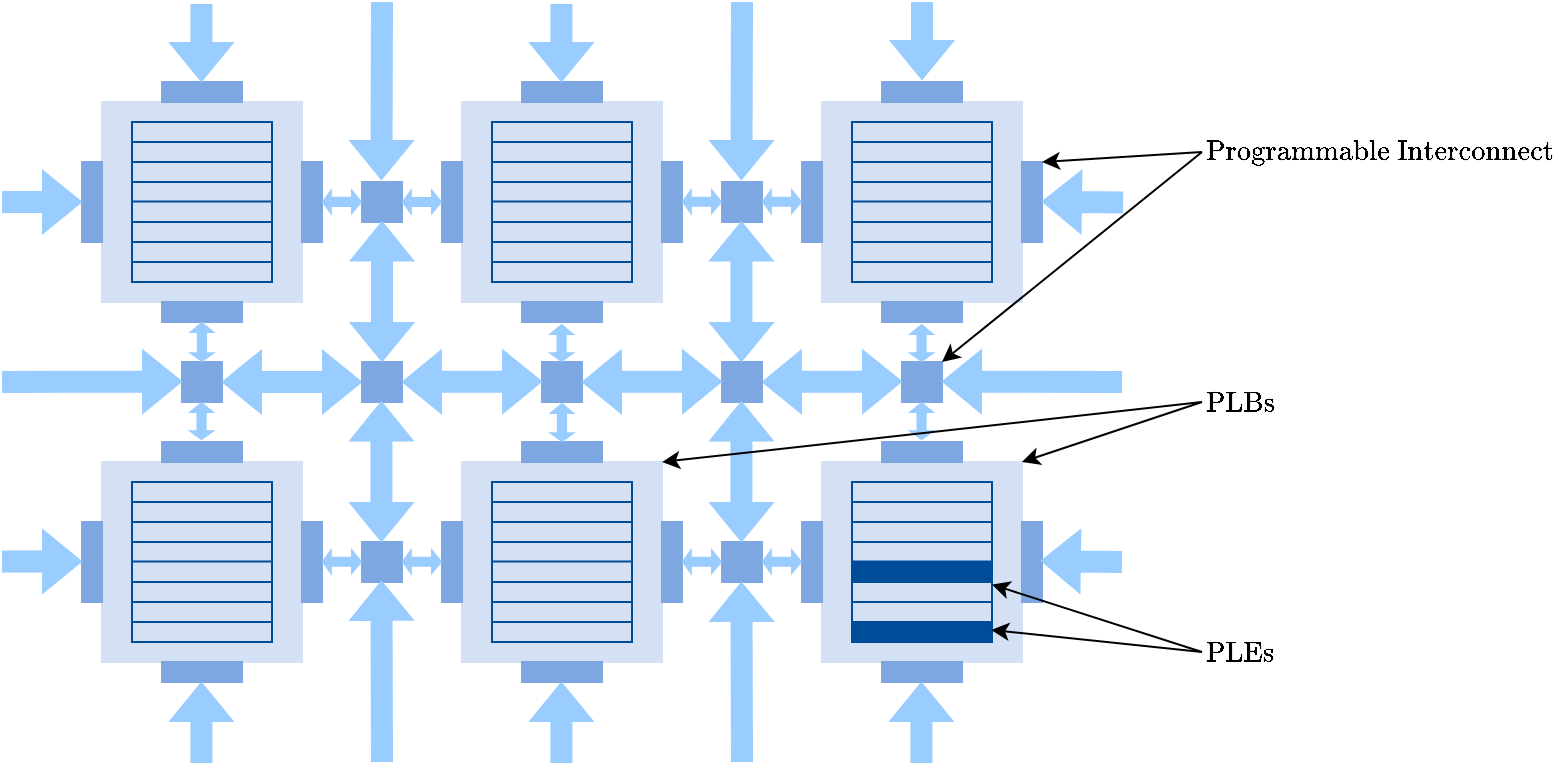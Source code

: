 <mxfile version="24.4.8" type="device">
  <diagram name="Page-1" id="WkhFxJkhf97Uc7qAZ4B1">
    <mxGraphModel dx="353" dy="419" grid="1" gridSize="10" guides="1" tooltips="1" connect="1" arrows="1" fold="1" page="1" pageScale="1" pageWidth="1169" pageHeight="827" math="1" shadow="0">
      <root>
        <mxCell id="0" />
        <mxCell id="1" parent="0" />
        <mxCell id="B9rQnbaMN1pnAV0mWjBz-1" value="" style="whiteSpace=wrap;html=1;aspect=fixed;strokeColor=#D4E1F5;fillColor=#D4E1F5;" vertex="1" parent="1">
          <mxGeometry x="250" y="190" width="100" height="100" as="geometry" />
        </mxCell>
        <mxCell id="B9rQnbaMN1pnAV0mWjBz-2" value="" style="rounded=0;whiteSpace=wrap;html=1;strokeColor=#004C99;fillColor=none" vertex="1" parent="1">
          <mxGeometry x="265" y="200" width="70" height="80" as="geometry" />
        </mxCell>
        <mxCell id="B9rQnbaMN1pnAV0mWjBz-3" value="" style="endArrow=none;html=1;rounded=0;strokeColor=#004C99;" edge="1" parent="1">
          <mxGeometry width="50" height="50" relative="1" as="geometry">
            <mxPoint x="265" y="210" as="sourcePoint" />
            <mxPoint x="335" y="210" as="targetPoint" />
          </mxGeometry>
        </mxCell>
        <mxCell id="B9rQnbaMN1pnAV0mWjBz-4" value="" style="endArrow=none;html=1;rounded=0;strokeColor=#004C99;" edge="1" parent="1">
          <mxGeometry width="50" height="50" relative="1" as="geometry">
            <mxPoint x="265" y="220" as="sourcePoint" />
            <mxPoint x="335" y="220" as="targetPoint" />
          </mxGeometry>
        </mxCell>
        <mxCell id="B9rQnbaMN1pnAV0mWjBz-5" value="" style="endArrow=none;html=1;rounded=0;strokeColor=#004C99;" edge="1" parent="1">
          <mxGeometry width="50" height="50" relative="1" as="geometry">
            <mxPoint x="265" y="230" as="sourcePoint" />
            <mxPoint x="335" y="230" as="targetPoint" />
          </mxGeometry>
        </mxCell>
        <mxCell id="B9rQnbaMN1pnAV0mWjBz-6" value="" style="endArrow=none;html=1;rounded=0;strokeColor=#004C99;" edge="1" parent="1">
          <mxGeometry width="50" height="50" relative="1" as="geometry">
            <mxPoint x="265" y="239.72" as="sourcePoint" />
            <mxPoint x="335" y="239.72" as="targetPoint" />
          </mxGeometry>
        </mxCell>
        <mxCell id="B9rQnbaMN1pnAV0mWjBz-7" value="" style="endArrow=none;html=1;rounded=0;strokeColor=#004C99;" edge="1" parent="1">
          <mxGeometry width="50" height="50" relative="1" as="geometry">
            <mxPoint x="265" y="250" as="sourcePoint" />
            <mxPoint x="335" y="250" as="targetPoint" />
          </mxGeometry>
        </mxCell>
        <mxCell id="B9rQnbaMN1pnAV0mWjBz-8" value="" style="endArrow=none;html=1;rounded=0;strokeColor=#004C99;" edge="1" parent="1">
          <mxGeometry width="50" height="50" relative="1" as="geometry">
            <mxPoint x="265" y="260" as="sourcePoint" />
            <mxPoint x="335" y="260" as="targetPoint" />
          </mxGeometry>
        </mxCell>
        <mxCell id="B9rQnbaMN1pnAV0mWjBz-9" value="" style="endArrow=none;html=1;rounded=0;strokeColor=#004C99;" edge="1" parent="1">
          <mxGeometry width="50" height="50" relative="1" as="geometry">
            <mxPoint x="265" y="270" as="sourcePoint" />
            <mxPoint x="335" y="270" as="targetPoint" />
          </mxGeometry>
        </mxCell>
        <mxCell id="B9rQnbaMN1pnAV0mWjBz-11" value="" style="rounded=0;whiteSpace=wrap;html=1;fillColor=#7EA6E0;strokeColor=#7EA6E0;" vertex="1" parent="1">
          <mxGeometry x="350" y="220" width="10" height="40" as="geometry" />
        </mxCell>
        <mxCell id="B9rQnbaMN1pnAV0mWjBz-12" value="" style="rounded=0;whiteSpace=wrap;html=1;fillColor=#7EA6E0;strokeColor=#7EA6E0;" vertex="1" parent="1">
          <mxGeometry x="240" y="220" width="10" height="40" as="geometry" />
        </mxCell>
        <mxCell id="B9rQnbaMN1pnAV0mWjBz-15" value="" style="rounded=0;whiteSpace=wrap;html=1;fillColor=#7EA6E0;strokeColor=#7EA6E0;" vertex="1" parent="1">
          <mxGeometry x="280" y="290" width="40" height="10" as="geometry" />
        </mxCell>
        <mxCell id="B9rQnbaMN1pnAV0mWjBz-16" value="" style="rounded=0;whiteSpace=wrap;html=1;fillColor=#7EA6E0;strokeColor=#7EA6E0;" vertex="1" parent="1">
          <mxGeometry x="280" y="180" width="40" height="10" as="geometry" />
        </mxCell>
        <mxCell id="B9rQnbaMN1pnAV0mWjBz-17" value="" style="whiteSpace=wrap;html=1;aspect=fixed;strokeColor=#D4E1F5;fillColor=#D4E1F5;" vertex="1" parent="1">
          <mxGeometry x="430" y="190" width="100" height="100" as="geometry" />
        </mxCell>
        <mxCell id="B9rQnbaMN1pnAV0mWjBz-18" value="" style="rounded=0;whiteSpace=wrap;html=1;strokeColor=#004C99;fillColor=none" vertex="1" parent="1">
          <mxGeometry x="445" y="200" width="70" height="80" as="geometry" />
        </mxCell>
        <mxCell id="B9rQnbaMN1pnAV0mWjBz-19" value="" style="endArrow=none;html=1;rounded=0;strokeColor=#004C99;" edge="1" parent="1">
          <mxGeometry width="50" height="50" relative="1" as="geometry">
            <mxPoint x="445" y="210" as="sourcePoint" />
            <mxPoint x="515" y="210" as="targetPoint" />
          </mxGeometry>
        </mxCell>
        <mxCell id="B9rQnbaMN1pnAV0mWjBz-20" value="" style="endArrow=none;html=1;rounded=0;strokeColor=#004C99;" edge="1" parent="1">
          <mxGeometry width="50" height="50" relative="1" as="geometry">
            <mxPoint x="445" y="220" as="sourcePoint" />
            <mxPoint x="515" y="220" as="targetPoint" />
          </mxGeometry>
        </mxCell>
        <mxCell id="B9rQnbaMN1pnAV0mWjBz-21" value="" style="endArrow=none;html=1;rounded=0;strokeColor=#004C99;" edge="1" parent="1">
          <mxGeometry width="50" height="50" relative="1" as="geometry">
            <mxPoint x="445" y="230" as="sourcePoint" />
            <mxPoint x="515" y="230" as="targetPoint" />
          </mxGeometry>
        </mxCell>
        <mxCell id="B9rQnbaMN1pnAV0mWjBz-22" value="" style="endArrow=none;html=1;rounded=0;strokeColor=#004C99;" edge="1" parent="1">
          <mxGeometry width="50" height="50" relative="1" as="geometry">
            <mxPoint x="445" y="239.72" as="sourcePoint" />
            <mxPoint x="515" y="239.72" as="targetPoint" />
          </mxGeometry>
        </mxCell>
        <mxCell id="B9rQnbaMN1pnAV0mWjBz-23" value="" style="endArrow=none;html=1;rounded=0;strokeColor=#004C99;" edge="1" parent="1">
          <mxGeometry width="50" height="50" relative="1" as="geometry">
            <mxPoint x="445" y="250" as="sourcePoint" />
            <mxPoint x="515" y="250" as="targetPoint" />
          </mxGeometry>
        </mxCell>
        <mxCell id="B9rQnbaMN1pnAV0mWjBz-24" value="" style="endArrow=none;html=1;rounded=0;strokeColor=#004C99;" edge="1" parent="1">
          <mxGeometry width="50" height="50" relative="1" as="geometry">
            <mxPoint x="445" y="260" as="sourcePoint" />
            <mxPoint x="515" y="260" as="targetPoint" />
          </mxGeometry>
        </mxCell>
        <mxCell id="B9rQnbaMN1pnAV0mWjBz-25" value="" style="endArrow=none;html=1;rounded=0;strokeColor=#004C99;" edge="1" parent="1">
          <mxGeometry width="50" height="50" relative="1" as="geometry">
            <mxPoint x="445" y="270" as="sourcePoint" />
            <mxPoint x="515" y="270" as="targetPoint" />
          </mxGeometry>
        </mxCell>
        <mxCell id="B9rQnbaMN1pnAV0mWjBz-26" value="" style="rounded=0;whiteSpace=wrap;html=1;fillColor=#7EA6E0;strokeColor=#7EA6E0;" vertex="1" parent="1">
          <mxGeometry x="530" y="220" width="10" height="40" as="geometry" />
        </mxCell>
        <mxCell id="B9rQnbaMN1pnAV0mWjBz-27" value="" style="rounded=0;whiteSpace=wrap;html=1;fillColor=#7EA6E0;strokeColor=#7EA6E0;" vertex="1" parent="1">
          <mxGeometry x="420" y="220" width="10" height="40" as="geometry" />
        </mxCell>
        <mxCell id="B9rQnbaMN1pnAV0mWjBz-28" value="" style="rounded=0;whiteSpace=wrap;html=1;fillColor=#7EA6E0;strokeColor=#7EA6E0;" vertex="1" parent="1">
          <mxGeometry x="460" y="290" width="40" height="10" as="geometry" />
        </mxCell>
        <mxCell id="B9rQnbaMN1pnAV0mWjBz-29" value="" style="rounded=0;whiteSpace=wrap;html=1;fillColor=#7EA6E0;strokeColor=#7EA6E0;" vertex="1" parent="1">
          <mxGeometry x="460" y="180" width="40" height="10" as="geometry" />
        </mxCell>
        <mxCell id="B9rQnbaMN1pnAV0mWjBz-43" value="" style="whiteSpace=wrap;html=1;aspect=fixed;strokeColor=#D4E1F5;fillColor=#D4E1F5;" vertex="1" parent="1">
          <mxGeometry x="610" y="190" width="100" height="100" as="geometry" />
        </mxCell>
        <mxCell id="B9rQnbaMN1pnAV0mWjBz-44" value="" style="rounded=0;whiteSpace=wrap;html=1;strokeColor=#004C99;fillColor=none" vertex="1" parent="1">
          <mxGeometry x="625" y="200" width="70" height="80" as="geometry" />
        </mxCell>
        <mxCell id="B9rQnbaMN1pnAV0mWjBz-45" value="" style="endArrow=none;html=1;rounded=0;strokeColor=#004C99;" edge="1" parent="1">
          <mxGeometry width="50" height="50" relative="1" as="geometry">
            <mxPoint x="625" y="210" as="sourcePoint" />
            <mxPoint x="695" y="210" as="targetPoint" />
          </mxGeometry>
        </mxCell>
        <mxCell id="B9rQnbaMN1pnAV0mWjBz-46" value="" style="endArrow=none;html=1;rounded=0;strokeColor=#004C99;" edge="1" parent="1">
          <mxGeometry width="50" height="50" relative="1" as="geometry">
            <mxPoint x="625" y="220" as="sourcePoint" />
            <mxPoint x="695" y="220" as="targetPoint" />
          </mxGeometry>
        </mxCell>
        <mxCell id="B9rQnbaMN1pnAV0mWjBz-47" value="" style="endArrow=none;html=1;rounded=0;strokeColor=#004C99;" edge="1" parent="1">
          <mxGeometry width="50" height="50" relative="1" as="geometry">
            <mxPoint x="625" y="230" as="sourcePoint" />
            <mxPoint x="695" y="230" as="targetPoint" />
          </mxGeometry>
        </mxCell>
        <mxCell id="B9rQnbaMN1pnAV0mWjBz-48" value="" style="endArrow=none;html=1;rounded=0;strokeColor=#004C99;" edge="1" parent="1">
          <mxGeometry width="50" height="50" relative="1" as="geometry">
            <mxPoint x="625" y="239.72" as="sourcePoint" />
            <mxPoint x="695" y="239.72" as="targetPoint" />
          </mxGeometry>
        </mxCell>
        <mxCell id="B9rQnbaMN1pnAV0mWjBz-49" value="" style="endArrow=none;html=1;rounded=0;strokeColor=#004C99;" edge="1" parent="1">
          <mxGeometry width="50" height="50" relative="1" as="geometry">
            <mxPoint x="625" y="250" as="sourcePoint" />
            <mxPoint x="695" y="250" as="targetPoint" />
          </mxGeometry>
        </mxCell>
        <mxCell id="B9rQnbaMN1pnAV0mWjBz-50" value="" style="endArrow=none;html=1;rounded=0;strokeColor=#004C99;" edge="1" parent="1">
          <mxGeometry width="50" height="50" relative="1" as="geometry">
            <mxPoint x="625" y="260" as="sourcePoint" />
            <mxPoint x="695" y="260" as="targetPoint" />
          </mxGeometry>
        </mxCell>
        <mxCell id="B9rQnbaMN1pnAV0mWjBz-51" value="" style="endArrow=none;html=1;rounded=0;strokeColor=#004C99;" edge="1" parent="1">
          <mxGeometry width="50" height="50" relative="1" as="geometry">
            <mxPoint x="625" y="270" as="sourcePoint" />
            <mxPoint x="695" y="270" as="targetPoint" />
          </mxGeometry>
        </mxCell>
        <mxCell id="B9rQnbaMN1pnAV0mWjBz-52" value="" style="rounded=0;whiteSpace=wrap;html=1;fillColor=#7EA6E0;strokeColor=#7EA6E0;" vertex="1" parent="1">
          <mxGeometry x="710" y="220" width="10" height="40" as="geometry" />
        </mxCell>
        <mxCell id="B9rQnbaMN1pnAV0mWjBz-53" value="" style="rounded=0;whiteSpace=wrap;html=1;fillColor=#7EA6E0;strokeColor=#7EA6E0;" vertex="1" parent="1">
          <mxGeometry x="600" y="220" width="10" height="40" as="geometry" />
        </mxCell>
        <mxCell id="B9rQnbaMN1pnAV0mWjBz-54" value="" style="rounded=0;whiteSpace=wrap;html=1;fillColor=#7EA6E0;strokeColor=#7EA6E0;" vertex="1" parent="1">
          <mxGeometry x="640" y="290" width="40" height="10" as="geometry" />
        </mxCell>
        <mxCell id="B9rQnbaMN1pnAV0mWjBz-55" value="" style="rounded=0;whiteSpace=wrap;html=1;fillColor=#7EA6E0;strokeColor=#7EA6E0;" vertex="1" parent="1">
          <mxGeometry x="640" y="180" width="40" height="10" as="geometry" />
        </mxCell>
        <mxCell id="B9rQnbaMN1pnAV0mWjBz-56" value="" style="whiteSpace=wrap;html=1;aspect=fixed;strokeColor=#D4E1F5;fillColor=#D4E1F5;" vertex="1" parent="1">
          <mxGeometry x="250" y="370" width="100" height="100" as="geometry" />
        </mxCell>
        <mxCell id="B9rQnbaMN1pnAV0mWjBz-57" value="" style="rounded=0;whiteSpace=wrap;html=1;strokeColor=#004C99;fillColor=none" vertex="1" parent="1">
          <mxGeometry x="265" y="380" width="70" height="80" as="geometry" />
        </mxCell>
        <mxCell id="B9rQnbaMN1pnAV0mWjBz-58" value="" style="endArrow=none;html=1;rounded=0;strokeColor=#004C99;" edge="1" parent="1">
          <mxGeometry width="50" height="50" relative="1" as="geometry">
            <mxPoint x="265" y="390" as="sourcePoint" />
            <mxPoint x="335" y="390" as="targetPoint" />
          </mxGeometry>
        </mxCell>
        <mxCell id="B9rQnbaMN1pnAV0mWjBz-59" value="" style="endArrow=none;html=1;rounded=0;strokeColor=#004C99;" edge="1" parent="1">
          <mxGeometry width="50" height="50" relative="1" as="geometry">
            <mxPoint x="265" y="400" as="sourcePoint" />
            <mxPoint x="335" y="400" as="targetPoint" />
          </mxGeometry>
        </mxCell>
        <mxCell id="B9rQnbaMN1pnAV0mWjBz-60" value="" style="endArrow=none;html=1;rounded=0;strokeColor=#004C99;" edge="1" parent="1">
          <mxGeometry width="50" height="50" relative="1" as="geometry">
            <mxPoint x="265" y="410" as="sourcePoint" />
            <mxPoint x="335" y="410" as="targetPoint" />
          </mxGeometry>
        </mxCell>
        <mxCell id="B9rQnbaMN1pnAV0mWjBz-61" value="" style="endArrow=none;html=1;rounded=0;strokeColor=#004C99;" edge="1" parent="1">
          <mxGeometry width="50" height="50" relative="1" as="geometry">
            <mxPoint x="265" y="419.72" as="sourcePoint" />
            <mxPoint x="335" y="419.72" as="targetPoint" />
          </mxGeometry>
        </mxCell>
        <mxCell id="B9rQnbaMN1pnAV0mWjBz-62" value="" style="endArrow=none;html=1;rounded=0;strokeColor=#004C99;" edge="1" parent="1">
          <mxGeometry width="50" height="50" relative="1" as="geometry">
            <mxPoint x="265" y="430" as="sourcePoint" />
            <mxPoint x="335" y="430" as="targetPoint" />
          </mxGeometry>
        </mxCell>
        <mxCell id="B9rQnbaMN1pnAV0mWjBz-63" value="" style="endArrow=none;html=1;rounded=0;strokeColor=#004C99;" edge="1" parent="1">
          <mxGeometry width="50" height="50" relative="1" as="geometry">
            <mxPoint x="265" y="440" as="sourcePoint" />
            <mxPoint x="335" y="440" as="targetPoint" />
          </mxGeometry>
        </mxCell>
        <mxCell id="B9rQnbaMN1pnAV0mWjBz-64" value="" style="endArrow=none;html=1;rounded=0;strokeColor=#004C99;" edge="1" parent="1">
          <mxGeometry width="50" height="50" relative="1" as="geometry">
            <mxPoint x="265" y="450" as="sourcePoint" />
            <mxPoint x="335" y="450" as="targetPoint" />
          </mxGeometry>
        </mxCell>
        <mxCell id="B9rQnbaMN1pnAV0mWjBz-65" value="" style="rounded=0;whiteSpace=wrap;html=1;fillColor=#7EA6E0;strokeColor=#7EA6E0;" vertex="1" parent="1">
          <mxGeometry x="350" y="400" width="10" height="40" as="geometry" />
        </mxCell>
        <mxCell id="B9rQnbaMN1pnAV0mWjBz-66" value="" style="rounded=0;whiteSpace=wrap;html=1;fillColor=#7EA6E0;strokeColor=#7EA6E0;" vertex="1" parent="1">
          <mxGeometry x="240" y="400" width="10" height="40" as="geometry" />
        </mxCell>
        <mxCell id="B9rQnbaMN1pnAV0mWjBz-67" value="" style="rounded=0;whiteSpace=wrap;html=1;fillColor=#7EA6E0;strokeColor=#7EA6E0;" vertex="1" parent="1">
          <mxGeometry x="280" y="470" width="40" height="10" as="geometry" />
        </mxCell>
        <mxCell id="B9rQnbaMN1pnAV0mWjBz-68" value="" style="rounded=0;whiteSpace=wrap;html=1;fillColor=#7EA6E0;strokeColor=#7EA6E0;" vertex="1" parent="1">
          <mxGeometry x="280" y="360" width="40" height="10" as="geometry" />
        </mxCell>
        <mxCell id="B9rQnbaMN1pnAV0mWjBz-69" value="" style="whiteSpace=wrap;html=1;aspect=fixed;strokeColor=#D4E1F5;fillColor=#D4E1F5;" vertex="1" parent="1">
          <mxGeometry x="430" y="370" width="100" height="100" as="geometry" />
        </mxCell>
        <mxCell id="B9rQnbaMN1pnAV0mWjBz-70" value="" style="rounded=0;whiteSpace=wrap;html=1;strokeColor=#004C99;fillColor=none" vertex="1" parent="1">
          <mxGeometry x="445" y="380" width="70" height="80" as="geometry" />
        </mxCell>
        <mxCell id="B9rQnbaMN1pnAV0mWjBz-71" value="" style="endArrow=none;html=1;rounded=0;strokeColor=#004C99;" edge="1" parent="1">
          <mxGeometry width="50" height="50" relative="1" as="geometry">
            <mxPoint x="445" y="390" as="sourcePoint" />
            <mxPoint x="515" y="390" as="targetPoint" />
          </mxGeometry>
        </mxCell>
        <mxCell id="B9rQnbaMN1pnAV0mWjBz-72" value="" style="endArrow=none;html=1;rounded=0;strokeColor=#004C99;" edge="1" parent="1">
          <mxGeometry width="50" height="50" relative="1" as="geometry">
            <mxPoint x="445" y="400" as="sourcePoint" />
            <mxPoint x="515" y="400" as="targetPoint" />
          </mxGeometry>
        </mxCell>
        <mxCell id="B9rQnbaMN1pnAV0mWjBz-73" value="" style="endArrow=none;html=1;rounded=0;strokeColor=#004C99;" edge="1" parent="1">
          <mxGeometry width="50" height="50" relative="1" as="geometry">
            <mxPoint x="445" y="410" as="sourcePoint" />
            <mxPoint x="515" y="410" as="targetPoint" />
          </mxGeometry>
        </mxCell>
        <mxCell id="B9rQnbaMN1pnAV0mWjBz-74" value="" style="endArrow=none;html=1;rounded=0;strokeColor=#004C99;" edge="1" parent="1">
          <mxGeometry width="50" height="50" relative="1" as="geometry">
            <mxPoint x="445" y="419.72" as="sourcePoint" />
            <mxPoint x="515" y="419.72" as="targetPoint" />
          </mxGeometry>
        </mxCell>
        <mxCell id="B9rQnbaMN1pnAV0mWjBz-75" value="" style="endArrow=none;html=1;rounded=0;strokeColor=#004C99;" edge="1" parent="1">
          <mxGeometry width="50" height="50" relative="1" as="geometry">
            <mxPoint x="445" y="430" as="sourcePoint" />
            <mxPoint x="515" y="430" as="targetPoint" />
          </mxGeometry>
        </mxCell>
        <mxCell id="B9rQnbaMN1pnAV0mWjBz-76" value="" style="endArrow=none;html=1;rounded=0;strokeColor=#004C99;" edge="1" parent="1">
          <mxGeometry width="50" height="50" relative="1" as="geometry">
            <mxPoint x="445" y="440" as="sourcePoint" />
            <mxPoint x="515" y="440" as="targetPoint" />
          </mxGeometry>
        </mxCell>
        <mxCell id="B9rQnbaMN1pnAV0mWjBz-77" value="" style="endArrow=none;html=1;rounded=0;strokeColor=#004C99;" edge="1" parent="1">
          <mxGeometry width="50" height="50" relative="1" as="geometry">
            <mxPoint x="445" y="450" as="sourcePoint" />
            <mxPoint x="515" y="450" as="targetPoint" />
          </mxGeometry>
        </mxCell>
        <mxCell id="B9rQnbaMN1pnAV0mWjBz-78" value="" style="rounded=0;whiteSpace=wrap;html=1;fillColor=#7EA6E0;strokeColor=#7EA6E0;" vertex="1" parent="1">
          <mxGeometry x="530" y="400" width="10" height="40" as="geometry" />
        </mxCell>
        <mxCell id="B9rQnbaMN1pnAV0mWjBz-79" value="" style="rounded=0;whiteSpace=wrap;html=1;fillColor=#7EA6E0;strokeColor=#7EA6E0;" vertex="1" parent="1">
          <mxGeometry x="420" y="400" width="10" height="40" as="geometry" />
        </mxCell>
        <mxCell id="B9rQnbaMN1pnAV0mWjBz-80" value="" style="rounded=0;whiteSpace=wrap;html=1;fillColor=#7EA6E0;strokeColor=#7EA6E0;" vertex="1" parent="1">
          <mxGeometry x="460" y="470" width="40" height="10" as="geometry" />
        </mxCell>
        <mxCell id="B9rQnbaMN1pnAV0mWjBz-81" value="" style="rounded=0;whiteSpace=wrap;html=1;fillColor=#7EA6E0;strokeColor=#7EA6E0;" vertex="1" parent="1">
          <mxGeometry x="460" y="360" width="40" height="10" as="geometry" />
        </mxCell>
        <mxCell id="B9rQnbaMN1pnAV0mWjBz-82" value="" style="whiteSpace=wrap;html=1;aspect=fixed;strokeColor=#D4E1F5;fillColor=#D4E1F5;" vertex="1" parent="1">
          <mxGeometry x="610" y="370" width="100" height="100" as="geometry" />
        </mxCell>
        <mxCell id="B9rQnbaMN1pnAV0mWjBz-83" value="" style="rounded=0;whiteSpace=wrap;html=1;strokeColor=#004C99;fillColor=none" vertex="1" parent="1">
          <mxGeometry x="625" y="380" width="70" height="80" as="geometry" />
        </mxCell>
        <mxCell id="B9rQnbaMN1pnAV0mWjBz-84" value="" style="endArrow=none;html=1;rounded=0;strokeColor=#004C99;" edge="1" parent="1">
          <mxGeometry width="50" height="50" relative="1" as="geometry">
            <mxPoint x="625" y="390" as="sourcePoint" />
            <mxPoint x="695" y="390" as="targetPoint" />
          </mxGeometry>
        </mxCell>
        <mxCell id="B9rQnbaMN1pnAV0mWjBz-85" value="" style="endArrow=none;html=1;rounded=0;strokeColor=#004C99;" edge="1" parent="1">
          <mxGeometry width="50" height="50" relative="1" as="geometry">
            <mxPoint x="625" y="400" as="sourcePoint" />
            <mxPoint x="695" y="400" as="targetPoint" />
          </mxGeometry>
        </mxCell>
        <mxCell id="B9rQnbaMN1pnAV0mWjBz-86" value="" style="endArrow=none;html=1;rounded=0;strokeColor=#004C99;" edge="1" parent="1">
          <mxGeometry width="50" height="50" relative="1" as="geometry">
            <mxPoint x="625" y="410" as="sourcePoint" />
            <mxPoint x="695" y="410" as="targetPoint" />
          </mxGeometry>
        </mxCell>
        <mxCell id="B9rQnbaMN1pnAV0mWjBz-87" value="" style="endArrow=none;html=1;rounded=0;strokeColor=#004C99;" edge="1" parent="1">
          <mxGeometry width="50" height="50" relative="1" as="geometry">
            <mxPoint x="625" y="419.72" as="sourcePoint" />
            <mxPoint x="695" y="419.72" as="targetPoint" />
          </mxGeometry>
        </mxCell>
        <mxCell id="B9rQnbaMN1pnAV0mWjBz-88" value="" style="endArrow=none;html=1;rounded=0;strokeColor=#004C99;" edge="1" parent="1">
          <mxGeometry width="50" height="50" relative="1" as="geometry">
            <mxPoint x="625" y="430" as="sourcePoint" />
            <mxPoint x="695" y="430" as="targetPoint" />
          </mxGeometry>
        </mxCell>
        <mxCell id="B9rQnbaMN1pnAV0mWjBz-89" value="" style="endArrow=none;html=1;rounded=0;strokeColor=#004C99;" edge="1" parent="1">
          <mxGeometry width="50" height="50" relative="1" as="geometry">
            <mxPoint x="625" y="440" as="sourcePoint" />
            <mxPoint x="695" y="440" as="targetPoint" />
          </mxGeometry>
        </mxCell>
        <mxCell id="B9rQnbaMN1pnAV0mWjBz-90" value="" style="endArrow=none;html=1;rounded=0;strokeColor=#004C99;" edge="1" parent="1" source="B9rQnbaMN1pnAV0mWjBz-156">
          <mxGeometry width="50" height="50" relative="1" as="geometry">
            <mxPoint x="625" y="450" as="sourcePoint" />
            <mxPoint x="695" y="450" as="targetPoint" />
          </mxGeometry>
        </mxCell>
        <mxCell id="B9rQnbaMN1pnAV0mWjBz-91" value="" style="rounded=0;whiteSpace=wrap;html=1;fillColor=#7EA6E0;strokeColor=#7EA6E0;" vertex="1" parent="1">
          <mxGeometry x="710" y="400" width="10" height="40" as="geometry" />
        </mxCell>
        <mxCell id="B9rQnbaMN1pnAV0mWjBz-92" value="" style="rounded=0;whiteSpace=wrap;html=1;fillColor=#7EA6E0;strokeColor=#7EA6E0;" vertex="1" parent="1">
          <mxGeometry x="600" y="400" width="10" height="40" as="geometry" />
        </mxCell>
        <mxCell id="B9rQnbaMN1pnAV0mWjBz-93" value="" style="rounded=0;whiteSpace=wrap;html=1;fillColor=#7EA6E0;strokeColor=#7EA6E0;" vertex="1" parent="1">
          <mxGeometry x="640" y="470" width="40" height="10" as="geometry" />
        </mxCell>
        <mxCell id="B9rQnbaMN1pnAV0mWjBz-94" value="" style="rounded=0;whiteSpace=wrap;html=1;fillColor=#7EA6E0;strokeColor=#7EA6E0;" vertex="1" parent="1">
          <mxGeometry x="640" y="360" width="40" height="10" as="geometry" />
        </mxCell>
        <mxCell id="B9rQnbaMN1pnAV0mWjBz-95" value="" style="whiteSpace=wrap;html=1;aspect=fixed;fillColor=#7EA6E0;strokeColor=#7EA6E0;" vertex="1" parent="1">
          <mxGeometry x="470" y="320" width="20" height="20" as="geometry" />
        </mxCell>
        <mxCell id="B9rQnbaMN1pnAV0mWjBz-96" value="" style="whiteSpace=wrap;html=1;aspect=fixed;fillColor=#7EA6E0;strokeColor=#7EA6E0;" vertex="1" parent="1">
          <mxGeometry x="290" y="320" width="20" height="20" as="geometry" />
        </mxCell>
        <mxCell id="B9rQnbaMN1pnAV0mWjBz-97" value="" style="whiteSpace=wrap;html=1;aspect=fixed;fillColor=#7EA6E0;strokeColor=#7EA6E0;" vertex="1" parent="1">
          <mxGeometry x="650" y="320" width="20" height="20" as="geometry" />
        </mxCell>
        <mxCell id="B9rQnbaMN1pnAV0mWjBz-98" value="" style="whiteSpace=wrap;html=1;aspect=fixed;fillColor=#7EA6E0;strokeColor=#7EA6E0;" vertex="1" parent="1">
          <mxGeometry x="560" y="230" width="20" height="20" as="geometry" />
        </mxCell>
        <mxCell id="B9rQnbaMN1pnAV0mWjBz-99" value="" style="whiteSpace=wrap;html=1;aspect=fixed;fillColor=#7EA6E0;strokeColor=#7EA6E0;" vertex="1" parent="1">
          <mxGeometry x="560" y="410" width="20" height="20" as="geometry" />
        </mxCell>
        <mxCell id="B9rQnbaMN1pnAV0mWjBz-100" value="" style="whiteSpace=wrap;html=1;aspect=fixed;fillColor=#7EA6E0;strokeColor=#7EA6E0;" vertex="1" parent="1">
          <mxGeometry x="380" y="410" width="20" height="20" as="geometry" />
        </mxCell>
        <mxCell id="B9rQnbaMN1pnAV0mWjBz-101" value="" style="whiteSpace=wrap;html=1;aspect=fixed;fillColor=#7EA6E0;strokeColor=#7EA6E0;" vertex="1" parent="1">
          <mxGeometry x="380" y="230" width="20" height="20" as="geometry" />
        </mxCell>
        <mxCell id="B9rQnbaMN1pnAV0mWjBz-102" value="" style="shape=flexArrow;endArrow=classic;html=1;rounded=0;fillColor=#99CCFF;strokeColor=#99CCFF;" edge="1" parent="1">
          <mxGeometry width="50" height="50" relative="1" as="geometry">
            <mxPoint x="200" y="240" as="sourcePoint" />
            <mxPoint x="240" y="240" as="targetPoint" />
          </mxGeometry>
        </mxCell>
        <mxCell id="B9rQnbaMN1pnAV0mWjBz-103" value="" style="shape=flexArrow;endArrow=classic;html=1;rounded=0;fillColor=#99CCFF;strokeColor=#99CCFF;" edge="1" parent="1">
          <mxGeometry width="50" height="50" relative="1" as="geometry">
            <mxPoint x="200" y="419.72" as="sourcePoint" />
            <mxPoint x="240" y="419.72" as="targetPoint" />
          </mxGeometry>
        </mxCell>
        <mxCell id="B9rQnbaMN1pnAV0mWjBz-104" value="" style="shape=flexArrow;endArrow=classic;html=1;rounded=0;fillColor=#99CCFF;strokeColor=#99CCFF;" edge="1" parent="1">
          <mxGeometry width="50" height="50" relative="1" as="geometry">
            <mxPoint x="299.72" y="520.56" as="sourcePoint" />
            <mxPoint x="299.72" y="480" as="targetPoint" />
          </mxGeometry>
        </mxCell>
        <mxCell id="B9rQnbaMN1pnAV0mWjBz-106" value="" style="shape=flexArrow;endArrow=classic;html=1;rounded=0;fillColor=#99CCFF;strokeColor=#99CCFF;" edge="1" parent="1">
          <mxGeometry width="50" height="50" relative="1" as="geometry">
            <mxPoint x="479.72" y="520.56" as="sourcePoint" />
            <mxPoint x="479.72" y="480" as="targetPoint" />
          </mxGeometry>
        </mxCell>
        <mxCell id="B9rQnbaMN1pnAV0mWjBz-107" value="" style="shape=flexArrow;endArrow=classic;html=1;rounded=0;fillColor=#99CCFF;strokeColor=#99CCFF;" edge="1" parent="1">
          <mxGeometry width="50" height="50" relative="1" as="geometry">
            <mxPoint x="659.72" y="520.56" as="sourcePoint" />
            <mxPoint x="659.72" y="480" as="targetPoint" />
          </mxGeometry>
        </mxCell>
        <mxCell id="B9rQnbaMN1pnAV0mWjBz-108" value="" style="shape=flexArrow;endArrow=classic;html=1;rounded=0;fillColor=#99CCFF;strokeColor=#99CCFF;" edge="1" parent="1">
          <mxGeometry width="50" height="50" relative="1" as="geometry">
            <mxPoint x="760" y="420" as="sourcePoint" />
            <mxPoint x="719.44" y="419.44" as="targetPoint" />
          </mxGeometry>
        </mxCell>
        <mxCell id="B9rQnbaMN1pnAV0mWjBz-109" value="" style="shape=flexArrow;endArrow=classic;html=1;rounded=0;fillColor=#99CCFF;strokeColor=#99CCFF;" edge="1" parent="1">
          <mxGeometry width="50" height="50" relative="1" as="geometry">
            <mxPoint x="760.56" y="240.28" as="sourcePoint" />
            <mxPoint x="720" y="239.72" as="targetPoint" />
          </mxGeometry>
        </mxCell>
        <mxCell id="B9rQnbaMN1pnAV0mWjBz-110" value="" style="shape=flexArrow;endArrow=classic;html=1;rounded=0;fillColor=#99CCFF;strokeColor=#99CCFF;" edge="1" parent="1">
          <mxGeometry width="50" height="50" relative="1" as="geometry">
            <mxPoint x="660" y="140" as="sourcePoint" />
            <mxPoint x="660" y="179" as="targetPoint" />
          </mxGeometry>
        </mxCell>
        <mxCell id="B9rQnbaMN1pnAV0mWjBz-111" value="" style="shape=flexArrow;endArrow=classic;html=1;rounded=0;fillColor=#99CCFF;strokeColor=#99CCFF;" edge="1" parent="1">
          <mxGeometry width="50" height="50" relative="1" as="geometry">
            <mxPoint x="479.72" y="141" as="sourcePoint" />
            <mxPoint x="479.72" y="180" as="targetPoint" />
          </mxGeometry>
        </mxCell>
        <mxCell id="B9rQnbaMN1pnAV0mWjBz-112" value="" style="shape=flexArrow;endArrow=classic;html=1;rounded=0;fillColor=#99CCFF;strokeColor=#99CCFF;" edge="1" parent="1">
          <mxGeometry width="50" height="50" relative="1" as="geometry">
            <mxPoint x="299.72" y="141" as="sourcePoint" />
            <mxPoint x="299.72" y="180" as="targetPoint" />
          </mxGeometry>
        </mxCell>
        <mxCell id="B9rQnbaMN1pnAV0mWjBz-113" value="" style="shape=flexArrow;endArrow=classic;html=1;rounded=0;fillColor=#99CCFF;strokeColor=#99CCFF;" edge="1" parent="1">
          <mxGeometry width="50" height="50" relative="1" as="geometry">
            <mxPoint x="570" y="140" as="sourcePoint" />
            <mxPoint x="569.72" y="229" as="targetPoint" />
          </mxGeometry>
        </mxCell>
        <mxCell id="B9rQnbaMN1pnAV0mWjBz-114" value="" style="shape=flexArrow;endArrow=classic;html=1;rounded=0;fillColor=#99CCFF;strokeColor=#99CCFF;" edge="1" parent="1">
          <mxGeometry width="50" height="50" relative="1" as="geometry">
            <mxPoint x="390" y="140" as="sourcePoint" />
            <mxPoint x="389.72" y="229" as="targetPoint" />
          </mxGeometry>
        </mxCell>
        <mxCell id="B9rQnbaMN1pnAV0mWjBz-115" value="" style="shape=flexArrow;endArrow=classic;html=1;rounded=0;fillColor=#99CCFF;strokeColor=#99CCFF;" edge="1" parent="1">
          <mxGeometry width="50" height="50" relative="1" as="geometry">
            <mxPoint x="200" y="330" as="sourcePoint" />
            <mxPoint x="290" y="329.72" as="targetPoint" />
          </mxGeometry>
        </mxCell>
        <mxCell id="B9rQnbaMN1pnAV0mWjBz-116" value="" style="shape=flexArrow;endArrow=classic;html=1;rounded=0;fillColor=#99CCFF;strokeColor=#99CCFF;" edge="1" parent="1">
          <mxGeometry width="50" height="50" relative="1" as="geometry">
            <mxPoint x="760" y="330" as="sourcePoint" />
            <mxPoint x="670" y="329.72" as="targetPoint" />
          </mxGeometry>
        </mxCell>
        <mxCell id="B9rQnbaMN1pnAV0mWjBz-117" value="" style="shape=flexArrow;endArrow=classic;html=1;rounded=0;fillColor=#99CCFF;strokeColor=#99CCFF;" edge="1" parent="1">
          <mxGeometry width="50" height="50" relative="1" as="geometry">
            <mxPoint x="570" y="520" as="sourcePoint" />
            <mxPoint x="569.72" y="430" as="targetPoint" />
          </mxGeometry>
        </mxCell>
        <mxCell id="B9rQnbaMN1pnAV0mWjBz-118" value="" style="shape=flexArrow;endArrow=classic;html=1;rounded=0;fillColor=#99CCFF;strokeColor=#99CCFF;" edge="1" parent="1">
          <mxGeometry width="50" height="50" relative="1" as="geometry">
            <mxPoint x="390" y="520" as="sourcePoint" />
            <mxPoint x="389.72" y="429.44" as="targetPoint" />
          </mxGeometry>
        </mxCell>
        <mxCell id="B9rQnbaMN1pnAV0mWjBz-119" value="" style="shape=flexArrow;endArrow=classic;startArrow=classic;html=1;rounded=0;exitX=1;exitY=0.5;exitDx=0;exitDy=0;fillColor=#99CCFF;strokeColor=#99CCFF;" edge="1" parent="1" source="B9rQnbaMN1pnAV0mWjBz-96">
          <mxGeometry width="100" height="100" relative="1" as="geometry">
            <mxPoint x="440" y="330" as="sourcePoint" />
            <mxPoint x="380" y="330" as="targetPoint" />
          </mxGeometry>
        </mxCell>
        <mxCell id="B9rQnbaMN1pnAV0mWjBz-120" value="" style="shape=flexArrow;endArrow=classic;startArrow=classic;html=1;rounded=0;entryX=0;entryY=0.5;entryDx=0;entryDy=0;fillColor=#99CCFF;strokeColor=#99CCFF;" edge="1" parent="1">
          <mxGeometry width="100" height="100" relative="1" as="geometry">
            <mxPoint x="580" y="330" as="sourcePoint" />
            <mxPoint x="650" y="329.72" as="targetPoint" />
          </mxGeometry>
        </mxCell>
        <mxCell id="B9rQnbaMN1pnAV0mWjBz-121" value="" style="whiteSpace=wrap;html=1;aspect=fixed;fillColor=#7EA6E0;strokeColor=#7EA6E0;" vertex="1" parent="1">
          <mxGeometry x="380" y="320" width="20" height="20" as="geometry" />
        </mxCell>
        <mxCell id="B9rQnbaMN1pnAV0mWjBz-122" value="" style="whiteSpace=wrap;html=1;aspect=fixed;fillColor=#7EA6E0;strokeColor=#7EA6E0;" vertex="1" parent="1">
          <mxGeometry x="560" y="320" width="20" height="20" as="geometry" />
        </mxCell>
        <mxCell id="B9rQnbaMN1pnAV0mWjBz-123" value="" style="shape=flexArrow;endArrow=classic;startArrow=classic;html=1;rounded=0;entryX=0;entryY=0.5;entryDx=0;entryDy=0;fillColor=#99CCFF;strokeColor=#99CCFF;" edge="1" parent="1">
          <mxGeometry width="100" height="100" relative="1" as="geometry">
            <mxPoint x="490" y="330" as="sourcePoint" />
            <mxPoint x="560" y="329.72" as="targetPoint" />
          </mxGeometry>
        </mxCell>
        <mxCell id="B9rQnbaMN1pnAV0mWjBz-124" value="" style="shape=flexArrow;endArrow=classic;startArrow=classic;html=1;rounded=0;entryX=0;entryY=0.5;entryDx=0;entryDy=0;fillColor=#99CCFF;strokeColor=#99CCFF;" edge="1" parent="1">
          <mxGeometry width="100" height="100" relative="1" as="geometry">
            <mxPoint x="400" y="330" as="sourcePoint" />
            <mxPoint x="470" y="329.72" as="targetPoint" />
          </mxGeometry>
        </mxCell>
        <mxCell id="B9rQnbaMN1pnAV0mWjBz-125" value="" style="shape=flexArrow;endArrow=classic;startArrow=classic;html=1;rounded=0;entryX=0.5;entryY=0;entryDx=0;entryDy=0;fillColor=#99CCFF;strokeColor=#99CCFF;" edge="1" parent="1" target="B9rQnbaMN1pnAV0mWjBz-121">
          <mxGeometry width="100" height="100" relative="1" as="geometry">
            <mxPoint x="390" y="249.72" as="sourcePoint" />
            <mxPoint x="460" y="249.44" as="targetPoint" />
          </mxGeometry>
        </mxCell>
        <mxCell id="B9rQnbaMN1pnAV0mWjBz-126" value="" style="shape=flexArrow;endArrow=classic;startArrow=classic;html=1;rounded=0;entryX=0.5;entryY=0;entryDx=0;entryDy=0;fillColor=#99CCFF;strokeColor=#99CCFF;" edge="1" parent="1">
          <mxGeometry width="100" height="100" relative="1" as="geometry">
            <mxPoint x="389.72" y="339.72" as="sourcePoint" />
            <mxPoint x="389.72" y="410" as="targetPoint" />
          </mxGeometry>
        </mxCell>
        <mxCell id="B9rQnbaMN1pnAV0mWjBz-127" value="" style="shape=flexArrow;endArrow=classic;startArrow=classic;html=1;rounded=0;entryX=0.5;entryY=0;entryDx=0;entryDy=0;fillColor=#99CCFF;strokeColor=#99CCFF;" edge="1" parent="1">
          <mxGeometry width="100" height="100" relative="1" as="geometry">
            <mxPoint x="569.72" y="249.72" as="sourcePoint" />
            <mxPoint x="569.72" y="320" as="targetPoint" />
          </mxGeometry>
        </mxCell>
        <mxCell id="B9rQnbaMN1pnAV0mWjBz-128" value="" style="shape=flexArrow;endArrow=classic;startArrow=classic;html=1;rounded=0;entryX=0.5;entryY=0;entryDx=0;entryDy=0;fillColor=#99CCFF;strokeColor=#99CCFF;" edge="1" parent="1">
          <mxGeometry width="100" height="100" relative="1" as="geometry">
            <mxPoint x="569.72" y="339.72" as="sourcePoint" />
            <mxPoint x="569.72" y="410" as="targetPoint" />
          </mxGeometry>
        </mxCell>
        <mxCell id="B9rQnbaMN1pnAV0mWjBz-129" value="" style="shape=flexArrow;endArrow=classic;startArrow=classic;html=1;rounded=0;fillColor=#99CCFF;strokeColor=#99CCFF;startWidth=5.761;startSize=1.171;endWidth=5.761;endSize=0.965;width=4.104;entryX=0.5;entryY=0;entryDx=0;entryDy=0;exitX=0.5;exitY=1.025;exitDx=0;exitDy=0;exitPerimeter=0;" edge="1" parent="1" source="B9rQnbaMN1pnAV0mWjBz-95" target="B9rQnbaMN1pnAV0mWjBz-81">
          <mxGeometry width="100" height="100" relative="1" as="geometry">
            <mxPoint x="490" y="350" as="sourcePoint" />
            <mxPoint x="480" y="360" as="targetPoint" />
          </mxGeometry>
        </mxCell>
        <mxCell id="B9rQnbaMN1pnAV0mWjBz-130" value="" style="shape=flexArrow;endArrow=classic;startArrow=classic;html=1;rounded=0;fillColor=#99CCFF;strokeColor=#99CCFF;startWidth=5.761;startSize=1.171;endWidth=5.761;endSize=0.965;width=4.104;entryX=0.5;entryY=0;entryDx=0;entryDy=0;exitX=0.5;exitY=1.025;exitDx=0;exitDy=0;exitPerimeter=0;" edge="1" parent="1">
          <mxGeometry width="100" height="100" relative="1" as="geometry">
            <mxPoint x="479.79" y="301" as="sourcePoint" />
            <mxPoint x="479.79" y="320" as="targetPoint" />
          </mxGeometry>
        </mxCell>
        <mxCell id="B9rQnbaMN1pnAV0mWjBz-131" value="" style="shape=flexArrow;endArrow=classic;startArrow=classic;html=1;rounded=0;fillColor=#99CCFF;strokeColor=#99CCFF;startWidth=5.761;startSize=1.171;endWidth=5.761;endSize=0.965;width=4.104;entryX=0.5;entryY=0;entryDx=0;entryDy=0;exitX=0.5;exitY=1.025;exitDx=0;exitDy=0;exitPerimeter=0;" edge="1" parent="1">
          <mxGeometry width="100" height="100" relative="1" as="geometry">
            <mxPoint x="659.79" y="340" as="sourcePoint" />
            <mxPoint x="659.79" y="359" as="targetPoint" />
          </mxGeometry>
        </mxCell>
        <mxCell id="B9rQnbaMN1pnAV0mWjBz-132" value="" style="shape=flexArrow;endArrow=classic;startArrow=classic;html=1;rounded=0;fillColor=#99CCFF;strokeColor=#99CCFF;startWidth=5.761;startSize=1.171;endWidth=5.761;endSize=0.965;width=4.104;entryX=0.5;entryY=0;entryDx=0;entryDy=0;exitX=0.5;exitY=1.025;exitDx=0;exitDy=0;exitPerimeter=0;" edge="1" parent="1">
          <mxGeometry width="100" height="100" relative="1" as="geometry">
            <mxPoint x="659.79" y="301" as="sourcePoint" />
            <mxPoint x="659.79" y="320" as="targetPoint" />
          </mxGeometry>
        </mxCell>
        <mxCell id="B9rQnbaMN1pnAV0mWjBz-133" value="" style="shape=flexArrow;endArrow=classic;startArrow=classic;html=1;rounded=0;fillColor=#99CCFF;strokeColor=#99CCFF;startWidth=5.761;startSize=1.171;endWidth=5.761;endSize=0.965;width=4.104;entryX=0.5;entryY=0;entryDx=0;entryDy=0;exitX=0.5;exitY=1.025;exitDx=0;exitDy=0;exitPerimeter=0;" edge="1" parent="1" target="B9rQnbaMN1pnAV0mWjBz-96">
          <mxGeometry width="100" height="100" relative="1" as="geometry">
            <mxPoint x="299.92" y="300" as="sourcePoint" />
            <mxPoint x="299.92" y="319" as="targetPoint" />
          </mxGeometry>
        </mxCell>
        <mxCell id="B9rQnbaMN1pnAV0mWjBz-134" value="" style="shape=flexArrow;endArrow=classic;startArrow=classic;html=1;rounded=0;fillColor=#99CCFF;strokeColor=#99CCFF;startWidth=5.761;startSize=1.171;endWidth=5.761;endSize=0.965;width=4.104;entryX=0.5;entryY=0;entryDx=0;entryDy=0;exitX=0.5;exitY=1.025;exitDx=0;exitDy=0;exitPerimeter=0;" edge="1" parent="1">
          <mxGeometry width="100" height="100" relative="1" as="geometry">
            <mxPoint x="299.78" y="340" as="sourcePoint" />
            <mxPoint x="299.78" y="359" as="targetPoint" />
          </mxGeometry>
        </mxCell>
        <mxCell id="B9rQnbaMN1pnAV0mWjBz-135" value="" style="shape=flexArrow;endArrow=classic;startArrow=classic;html=1;rounded=0;fillColor=#99CCFF;strokeColor=#99CCFF;startWidth=5.761;startSize=1.171;endWidth=5.761;endSize=0.965;width=4.104;exitX=0;exitY=0.5;exitDx=0;exitDy=0;" edge="1" parent="1" source="B9rQnbaMN1pnAV0mWjBz-27">
          <mxGeometry width="100" height="100" relative="1" as="geometry">
            <mxPoint x="400" y="220" as="sourcePoint" />
            <mxPoint x="400" y="240" as="targetPoint" />
          </mxGeometry>
        </mxCell>
        <mxCell id="B9rQnbaMN1pnAV0mWjBz-136" value="" style="shape=flexArrow;endArrow=classic;startArrow=classic;html=1;rounded=0;fillColor=#99CCFF;strokeColor=#99CCFF;startWidth=5.761;startSize=1.171;endWidth=5.761;endSize=0.965;width=4.104;exitX=0;exitY=0.5;exitDx=0;exitDy=0;" edge="1" parent="1">
          <mxGeometry width="100" height="100" relative="1" as="geometry">
            <mxPoint x="380" y="239.94" as="sourcePoint" />
            <mxPoint x="360" y="239.94" as="targetPoint" />
          </mxGeometry>
        </mxCell>
        <mxCell id="B9rQnbaMN1pnAV0mWjBz-137" value="" style="shape=flexArrow;endArrow=classic;startArrow=classic;html=1;rounded=0;fillColor=#99CCFF;strokeColor=#99CCFF;startWidth=5.761;startSize=1.171;endWidth=5.761;endSize=0.965;width=4.104;exitX=0;exitY=0.5;exitDx=0;exitDy=0;" edge="1" parent="1">
          <mxGeometry width="100" height="100" relative="1" as="geometry">
            <mxPoint x="560" y="239.87" as="sourcePoint" />
            <mxPoint x="540" y="239.87" as="targetPoint" />
          </mxGeometry>
        </mxCell>
        <mxCell id="B9rQnbaMN1pnAV0mWjBz-138" value="" style="shape=flexArrow;endArrow=classic;startArrow=classic;html=1;rounded=0;fillColor=#99CCFF;strokeColor=#99CCFF;startWidth=5.761;startSize=1.171;endWidth=5.761;endSize=0.965;width=4.104;exitX=0;exitY=0.5;exitDx=0;exitDy=0;" edge="1" parent="1">
          <mxGeometry width="100" height="100" relative="1" as="geometry">
            <mxPoint x="600" y="239.87" as="sourcePoint" />
            <mxPoint x="580" y="239.87" as="targetPoint" />
          </mxGeometry>
        </mxCell>
        <mxCell id="B9rQnbaMN1pnAV0mWjBz-139" value="" style="shape=flexArrow;endArrow=classic;startArrow=classic;html=1;rounded=0;fillColor=#99CCFF;strokeColor=#99CCFF;startWidth=5.761;startSize=1.171;endWidth=5.761;endSize=0.965;width=4.104;exitX=0;exitY=0.5;exitDx=0;exitDy=0;" edge="1" parent="1">
          <mxGeometry width="100" height="100" relative="1" as="geometry">
            <mxPoint x="420" y="419.87" as="sourcePoint" />
            <mxPoint x="400" y="419.87" as="targetPoint" />
          </mxGeometry>
        </mxCell>
        <mxCell id="B9rQnbaMN1pnAV0mWjBz-140" value="" style="shape=flexArrow;endArrow=classic;startArrow=classic;html=1;rounded=0;fillColor=#99CCFF;strokeColor=#99CCFF;startWidth=5.761;startSize=1.171;endWidth=5.761;endSize=0.965;width=4.104;exitX=0;exitY=0.5;exitDx=0;exitDy=0;" edge="1" parent="1">
          <mxGeometry width="100" height="100" relative="1" as="geometry">
            <mxPoint x="380" y="419.87" as="sourcePoint" />
            <mxPoint x="360" y="419.87" as="targetPoint" />
          </mxGeometry>
        </mxCell>
        <mxCell id="B9rQnbaMN1pnAV0mWjBz-141" value="" style="shape=flexArrow;endArrow=classic;startArrow=classic;html=1;rounded=0;fillColor=#99CCFF;strokeColor=#99CCFF;startWidth=5.761;startSize=1.171;endWidth=5.761;endSize=0.965;width=4.104;exitX=0;exitY=0.5;exitDx=0;exitDy=0;" edge="1" parent="1">
          <mxGeometry width="100" height="100" relative="1" as="geometry">
            <mxPoint x="560" y="419.87" as="sourcePoint" />
            <mxPoint x="540" y="419.87" as="targetPoint" />
          </mxGeometry>
        </mxCell>
        <mxCell id="B9rQnbaMN1pnAV0mWjBz-142" value="" style="shape=flexArrow;endArrow=classic;startArrow=classic;html=1;rounded=0;fillColor=#99CCFF;strokeColor=#99CCFF;startWidth=5.761;startSize=1.171;endWidth=5.761;endSize=0.965;width=4.104;exitX=0;exitY=0.5;exitDx=0;exitDy=0;" edge="1" parent="1">
          <mxGeometry width="100" height="100" relative="1" as="geometry">
            <mxPoint x="600" y="419.87" as="sourcePoint" />
            <mxPoint x="580" y="419.87" as="targetPoint" />
          </mxGeometry>
        </mxCell>
        <mxCell id="B9rQnbaMN1pnAV0mWjBz-143" value="$$\text{Programmable Interconnect}$$" style="text;html=1;align=left;verticalAlign=middle;whiteSpace=wrap;rounded=0;" vertex="1" parent="1">
          <mxGeometry x="800" y="200" width="180" height="30" as="geometry" />
        </mxCell>
        <mxCell id="B9rQnbaMN1pnAV0mWjBz-144" value="" style="endArrow=classic;html=1;rounded=0;entryX=1;entryY=0;entryDx=0;entryDy=0;exitX=0;exitY=0.5;exitDx=0;exitDy=0;" edge="1" parent="1" source="B9rQnbaMN1pnAV0mWjBz-143" target="B9rQnbaMN1pnAV0mWjBz-97">
          <mxGeometry width="50" height="50" relative="1" as="geometry">
            <mxPoint x="910" y="350" as="sourcePoint" />
            <mxPoint x="790" y="360" as="targetPoint" />
          </mxGeometry>
        </mxCell>
        <mxCell id="B9rQnbaMN1pnAV0mWjBz-145" value="" style="endArrow=classic;html=1;rounded=0;exitX=0;exitY=0.5;exitDx=0;exitDy=0;entryX=1;entryY=0;entryDx=0;entryDy=0;" edge="1" parent="1" source="B9rQnbaMN1pnAV0mWjBz-143" target="B9rQnbaMN1pnAV0mWjBz-52">
          <mxGeometry width="50" height="50" relative="1" as="geometry">
            <mxPoint x="830" y="340" as="sourcePoint" />
            <mxPoint x="880" y="290" as="targetPoint" />
          </mxGeometry>
        </mxCell>
        <mxCell id="B9rQnbaMN1pnAV0mWjBz-146" value="$$\text{PLBs}$$" style="text;html=1;align=left;verticalAlign=middle;whiteSpace=wrap;rounded=0;" vertex="1" parent="1">
          <mxGeometry x="800" y="325" width="180" height="30" as="geometry" />
        </mxCell>
        <mxCell id="B9rQnbaMN1pnAV0mWjBz-147" value="$$\text{PLEs}$$" style="text;html=1;align=left;verticalAlign=middle;whiteSpace=wrap;rounded=0;" vertex="1" parent="1">
          <mxGeometry x="800" y="450" width="180" height="30" as="geometry" />
        </mxCell>
        <mxCell id="B9rQnbaMN1pnAV0mWjBz-148" value="" style="endArrow=classic;html=1;rounded=0;entryX=1;entryY=0;entryDx=0;entryDy=0;exitX=0;exitY=0.5;exitDx=0;exitDy=0;" edge="1" parent="1" source="B9rQnbaMN1pnAV0mWjBz-146" target="B9rQnbaMN1pnAV0mWjBz-69">
          <mxGeometry width="50" height="50" relative="1" as="geometry">
            <mxPoint x="920" y="320" as="sourcePoint" />
            <mxPoint x="800" y="440" as="targetPoint" />
          </mxGeometry>
        </mxCell>
        <mxCell id="B9rQnbaMN1pnAV0mWjBz-149" value="" style="endArrow=classic;html=1;rounded=0;exitX=0;exitY=0.5;exitDx=0;exitDy=0;entryX=1;entryY=0;entryDx=0;entryDy=0;" edge="1" parent="1" source="B9rQnbaMN1pnAV0mWjBz-146" target="B9rQnbaMN1pnAV0mWjBz-82">
          <mxGeometry width="50" height="50" relative="1" as="geometry">
            <mxPoint x="780" y="490" as="sourcePoint" />
            <mxPoint x="830" y="440" as="targetPoint" />
          </mxGeometry>
        </mxCell>
        <mxCell id="B9rQnbaMN1pnAV0mWjBz-150" value="" style="endArrow=classic;html=1;rounded=0;exitX=0;exitY=0.5;exitDx=0;exitDy=0;" edge="1" parent="1" source="B9rQnbaMN1pnAV0mWjBz-147" target="B9rQnbaMN1pnAV0mWjBz-83">
          <mxGeometry width="50" height="50" relative="1" as="geometry">
            <mxPoint x="780" y="490" as="sourcePoint" />
            <mxPoint x="660" y="420" as="targetPoint" />
          </mxGeometry>
        </mxCell>
        <mxCell id="B9rQnbaMN1pnAV0mWjBz-154" value="" style="rounded=0;whiteSpace=wrap;html=1;strokeColor=#004C99;fillColor=#004C99;" vertex="1" parent="1">
          <mxGeometry x="625" y="420" width="70" height="10" as="geometry" />
        </mxCell>
        <mxCell id="B9rQnbaMN1pnAV0mWjBz-157" value="" style="endArrow=none;html=1;rounded=0;strokeColor=#004C99;" edge="1" parent="1" target="B9rQnbaMN1pnAV0mWjBz-156">
          <mxGeometry width="50" height="50" relative="1" as="geometry">
            <mxPoint x="625" y="450" as="sourcePoint" />
            <mxPoint x="695" y="450" as="targetPoint" />
          </mxGeometry>
        </mxCell>
        <mxCell id="B9rQnbaMN1pnAV0mWjBz-156" value="" style="rounded=0;whiteSpace=wrap;html=1;strokeColor=#004C99;fillColor=#004C99;" vertex="1" parent="1">
          <mxGeometry x="625" y="450" width="70" height="10" as="geometry" />
        </mxCell>
        <mxCell id="B9rQnbaMN1pnAV0mWjBz-158" value="" style="endArrow=classic;html=1;rounded=0;exitX=0;exitY=0.5;exitDx=0;exitDy=0;entryX=0.994;entryY=0.394;entryDx=0;entryDy=0;entryPerimeter=0;" edge="1" parent="1" source="B9rQnbaMN1pnAV0mWjBz-147" target="B9rQnbaMN1pnAV0mWjBz-156">
          <mxGeometry width="50" height="50" relative="1" as="geometry">
            <mxPoint x="840" y="470" as="sourcePoint" />
            <mxPoint x="890" y="420" as="targetPoint" />
          </mxGeometry>
        </mxCell>
      </root>
    </mxGraphModel>
  </diagram>
</mxfile>
